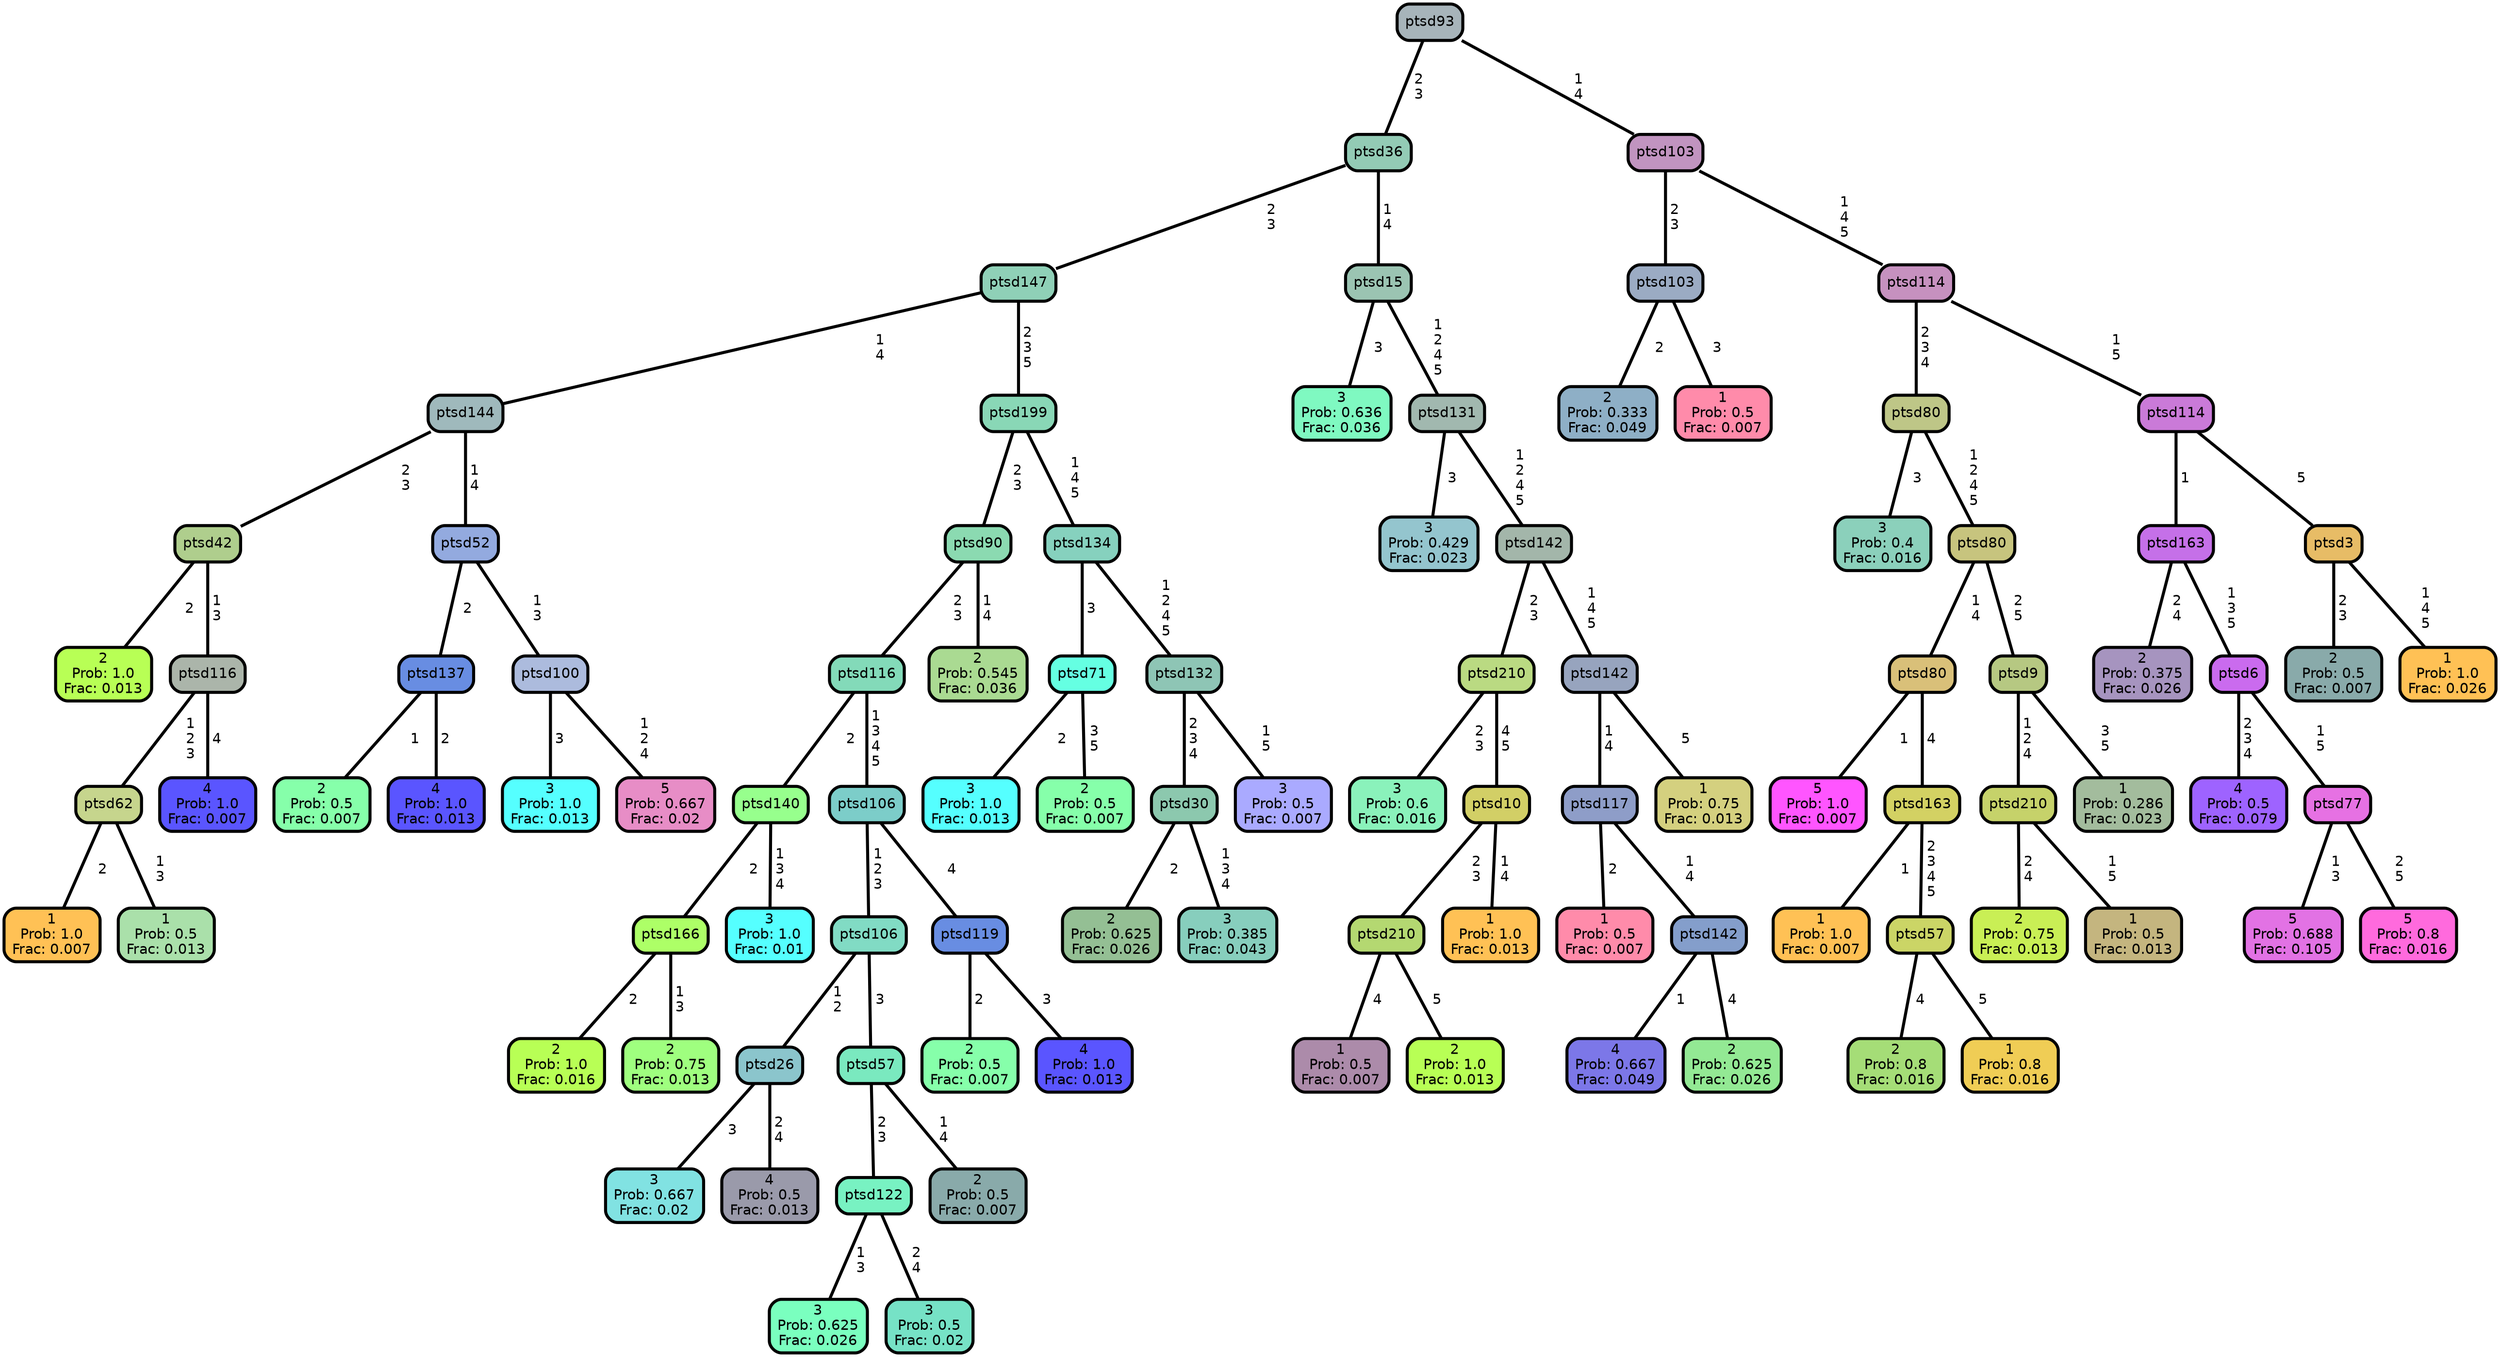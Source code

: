 graph Tree {
node [shape=box, style="filled, rounded",color="black",penwidth="3",fontcolor="black",                 fontname=helvetica] ;
graph [ranksep="0 equally", splines=straight,                 bgcolor=transparent, dpi=200] ;
edge [fontname=helvetica, color=black] ;
0 [label="2
Prob: 1.0
Frac: 0.013", fillcolor="#b8ff55"] ;
1 [label="ptsd42", fillcolor="#afce8d"] ;
2 [label="1
Prob: 1.0
Frac: 0.007", fillcolor="#ffc155"] ;
3 [label="ptsd62", fillcolor="#c6d58d"] ;
4 [label="1
Prob: 0.5
Frac: 0.013", fillcolor="#aae0aa"] ;
5 [label="ptsd116", fillcolor="#abb5aa"] ;
6 [label="4
Prob: 1.0
Frac: 0.007", fillcolor="#5a55ff"] ;
7 [label="ptsd144", fillcolor="#9fb9bc"] ;
8 [label="2
Prob: 0.5
Frac: 0.007", fillcolor="#86ffaa"] ;
9 [label="ptsd137", fillcolor="#688de2"] ;
10 [label="4
Prob: 1.0
Frac: 0.013", fillcolor="#5a55ff"] ;
11 [label="ptsd52", fillcolor="#93aadf"] ;
12 [label="3
Prob: 1.0
Frac: 0.013", fillcolor="#55ffff"] ;
13 [label="ptsd100", fillcolor="#acbbdd"] ;
14 [label="5
Prob: 0.667
Frac: 0.02", fillcolor="#e78dc6"] ;
15 [label="ptsd147", fillcolor="#8fd0b7"] ;
16 [label="2
Prob: 1.0
Frac: 0.016", fillcolor="#b8ff55"] ;
17 [label="ptsd166", fillcolor="#adff67"] ;
18 [label="2
Prob: 0.75
Frac: 0.013", fillcolor="#9fff7f"] ;
19 [label="ptsd140", fillcolor="#97ff8d"] ;
20 [label="3
Prob: 1.0
Frac: 0.01", fillcolor="#55ffff"] ;
21 [label="ptsd116", fillcolor="#83dab9"] ;
22 [label="3
Prob: 0.667
Frac: 0.02", fillcolor="#81e2e2"] ;
23 [label="ptsd26", fillcolor="#8bc5cc"] ;
24 [label="4
Prob: 0.5
Frac: 0.013", fillcolor="#9a9aaa"] ;
25 [label="ptsd106", fillcolor="#81dbc4"] ;
26 [label="3
Prob: 0.625
Frac: 0.026", fillcolor="#7affbf"] ;
27 [label="ptsd122", fillcolor="#78f2c2"] ;
28 [label="3
Prob: 0.5
Frac: 0.02", fillcolor="#76e2c6"] ;
29 [label="ptsd57", fillcolor="#7ae9bf"] ;
30 [label="2
Prob: 0.5
Frac: 0.007", fillcolor="#89aaaa"] ;
31 [label="ptsd106", fillcolor="#7ccdc9"] ;
32 [label="2
Prob: 0.5
Frac: 0.007", fillcolor="#86ffaa"] ;
33 [label="ptsd119", fillcolor="#688de2"] ;
34 [label="4
Prob: 1.0
Frac: 0.013", fillcolor="#5a55ff"] ;
35 [label="ptsd90", fillcolor="#8bdab1"] ;
36 [label="2
Prob: 0.545
Frac: 0.036", fillcolor="#aada92"] ;
37 [label="ptsd199", fillcolor="#89d7b6"] ;
38 [label="3
Prob: 1.0
Frac: 0.013", fillcolor="#55ffff"] ;
39 [label="ptsd71", fillcolor="#65ffe2"] ;
40 [label="2
Prob: 0.5
Frac: 0.007", fillcolor="#86ffaa"] ;
41 [label="ptsd134", fillcolor="#86d1be"] ;
42 [label="2
Prob: 0.625
Frac: 0.026", fillcolor="#94bf94"] ;
43 [label="ptsd30", fillcolor="#8cc8ae"] ;
44 [label="3
Prob: 0.385
Frac: 0.043", fillcolor="#87cebd"] ;
45 [label="ptsd132", fillcolor="#8ec5b5"] ;
46 [label="3
Prob: 0.5
Frac: 0.007", fillcolor="#aaaaff"] ;
47 [label="ptsd36", fillcolor="#93cbb5"] ;
48 [label="3
Prob: 0.636
Frac: 0.036", fillcolor="#7ff9c1"] ;
49 [label="ptsd15", fillcolor="#9bc4b2"] ;
50 [label="3
Prob: 0.429
Frac: 0.023", fillcolor="#94c5ce"] ;
51 [label="ptsd131", fillcolor="#a1b8af"] ;
52 [label="3
Prob: 0.6
Frac: 0.016", fillcolor="#8af2bb"] ;
53 [label="ptsd210", fillcolor="#bada82"] ;
54 [label="1
Prob: 0.5
Frac: 0.007", fillcolor="#ac8baa"] ;
55 [label="ptsd210", fillcolor="#b4d871"] ;
56 [label="2
Prob: 1.0
Frac: 0.013", fillcolor="#b8ff55"] ;
57 [label="ptsd10", fillcolor="#d2cf66"] ;
58 [label="1
Prob: 1.0
Frac: 0.013", fillcolor="#ffc155"] ;
59 [label="ptsd142", fillcolor="#a3b6aa"] ;
60 [label="1
Prob: 0.5
Frac: 0.007", fillcolor="#ff8baa"] ;
61 [label="ptsd117", fillcolor="#8e9dc8"] ;
62 [label="4
Prob: 0.667
Frac: 0.049", fillcolor="#7c77e8"] ;
63 [label="ptsd142", fillcolor="#849ecb"] ;
64 [label="2
Prob: 0.625
Frac: 0.026", fillcolor="#93e994"] ;
65 [label="ptsd142", fillcolor="#97a4be"] ;
66 [label="1
Prob: 0.75
Frac: 0.013", fillcolor="#d4d07f"] ;
67 [label="ptsd93", fillcolor="#a7b4ba"] ;
68 [label="2
Prob: 0.333
Frac: 0.049", fillcolor="#8eafc6"] ;
69 [label="ptsd103", fillcolor="#9babc3"] ;
70 [label="1
Prob: 0.5
Frac: 0.007", fillcolor="#ff8baa"] ;
71 [label="ptsd103", fillcolor="#c194c0"] ;
72 [label="3
Prob: 0.4
Frac: 0.016", fillcolor="#8bd0bb"] ;
73 [label="ptsd80", fillcolor="#bec687"] ;
74 [label="5
Prob: 1.0
Frac: 0.007", fillcolor="#ff55ff"] ;
75 [label="ptsd80", fillcolor="#d9c079"] ;
76 [label="1
Prob: 1.0
Frac: 0.007", fillcolor="#ffc155"] ;
77 [label="ptsd163", fillcolor="#d3d163"] ;
78 [label="2
Prob: 0.8
Frac: 0.016", fillcolor="#a5dd77"] ;
79 [label="ptsd57", fillcolor="#cbd566"] ;
80 [label="1
Prob: 0.8
Frac: 0.016", fillcolor="#f0cd55"] ;
81 [label="ptsd80", fillcolor="#c7c47e"] ;
82 [label="2
Prob: 0.75
Frac: 0.013", fillcolor="#c9ef55"] ;
83 [label="ptsd210", fillcolor="#c6d26a"] ;
84 [label="1
Prob: 0.5
Frac: 0.013", fillcolor="#c4b57f"] ;
85 [label="ptsd9", fillcolor="#b6c882"] ;
86 [label="1
Prob: 0.286
Frac: 0.023", fillcolor="#a3bc9d"] ;
87 [label="ptsd114", fillcolor="#c691bf"] ;
88 [label="2
Prob: 0.375
Frac: 0.026", fillcolor="#a694bf"] ;
89 [label="ptsd163", fillcolor="#c570e8"] ;
90 [label="4
Prob: 0.5
Frac: 0.079", fillcolor="#9e63ff"] ;
91 [label="ptsd6", fillcolor="#ca6bee"] ;
92 [label="5
Prob: 0.688
Frac: 0.105", fillcolor="#e272e4"] ;
93 [label="ptsd77", fillcolor="#e671e3"] ;
94 [label="5
Prob: 0.8
Frac: 0.016", fillcolor="#ff6add"] ;
95 [label="ptsd114", fillcolor="#ca7ad8"] ;
96 [label="2
Prob: 0.5
Frac: 0.007", fillcolor="#89aaaa"] ;
97 [label="ptsd3", fillcolor="#e7bc66"] ;
98 [label="1
Prob: 1.0
Frac: 0.026", fillcolor="#ffc155"] ;
1 -- 0 [label=" 2",penwidth=3] ;
1 -- 5 [label=" 1\n 3",penwidth=3] ;
3 -- 2 [label=" 2",penwidth=3] ;
3 -- 4 [label=" 1\n 3",penwidth=3] ;
5 -- 3 [label=" 1\n 2\n 3",penwidth=3] ;
5 -- 6 [label=" 4",penwidth=3] ;
7 -- 1 [label=" 2\n 3",penwidth=3] ;
7 -- 11 [label=" 1\n 4",penwidth=3] ;
9 -- 8 [label=" 1",penwidth=3] ;
9 -- 10 [label=" 2",penwidth=3] ;
11 -- 9 [label=" 2",penwidth=3] ;
11 -- 13 [label=" 1\n 3",penwidth=3] ;
13 -- 12 [label=" 3",penwidth=3] ;
13 -- 14 [label=" 1\n 2\n 4",penwidth=3] ;
15 -- 7 [label=" 1\n 4",penwidth=3] ;
15 -- 37 [label=" 2\n 3\n 5",penwidth=3] ;
17 -- 16 [label=" 2",penwidth=3] ;
17 -- 18 [label=" 1\n 3",penwidth=3] ;
19 -- 17 [label=" 2",penwidth=3] ;
19 -- 20 [label=" 1\n 3\n 4",penwidth=3] ;
21 -- 19 [label=" 2",penwidth=3] ;
21 -- 31 [label=" 1\n 3\n 4\n 5",penwidth=3] ;
23 -- 22 [label=" 3",penwidth=3] ;
23 -- 24 [label=" 2\n 4",penwidth=3] ;
25 -- 23 [label=" 1\n 2",penwidth=3] ;
25 -- 29 [label=" 3",penwidth=3] ;
27 -- 26 [label=" 1\n 3",penwidth=3] ;
27 -- 28 [label=" 2\n 4",penwidth=3] ;
29 -- 27 [label=" 2\n 3",penwidth=3] ;
29 -- 30 [label=" 1\n 4",penwidth=3] ;
31 -- 25 [label=" 1\n 2\n 3",penwidth=3] ;
31 -- 33 [label=" 4",penwidth=3] ;
33 -- 32 [label=" 2",penwidth=3] ;
33 -- 34 [label=" 3",penwidth=3] ;
35 -- 21 [label=" 2\n 3",penwidth=3] ;
35 -- 36 [label=" 1\n 4",penwidth=3] ;
37 -- 35 [label=" 2\n 3",penwidth=3] ;
37 -- 41 [label=" 1\n 4\n 5",penwidth=3] ;
39 -- 38 [label=" 2",penwidth=3] ;
39 -- 40 [label=" 3\n 5",penwidth=3] ;
41 -- 39 [label=" 3",penwidth=3] ;
41 -- 45 [label=" 1\n 2\n 4\n 5",penwidth=3] ;
43 -- 42 [label=" 2",penwidth=3] ;
43 -- 44 [label=" 1\n 3\n 4",penwidth=3] ;
45 -- 43 [label=" 2\n 3\n 4",penwidth=3] ;
45 -- 46 [label=" 1\n 5",penwidth=3] ;
47 -- 15 [label=" 2\n 3",penwidth=3] ;
47 -- 49 [label=" 1\n 4",penwidth=3] ;
49 -- 48 [label=" 3",penwidth=3] ;
49 -- 51 [label=" 1\n 2\n 4\n 5",penwidth=3] ;
51 -- 50 [label=" 3",penwidth=3] ;
51 -- 59 [label=" 1\n 2\n 4\n 5",penwidth=3] ;
53 -- 52 [label=" 2\n 3",penwidth=3] ;
53 -- 57 [label=" 4\n 5",penwidth=3] ;
55 -- 54 [label=" 4",penwidth=3] ;
55 -- 56 [label=" 5",penwidth=3] ;
57 -- 55 [label=" 2\n 3",penwidth=3] ;
57 -- 58 [label=" 1\n 4",penwidth=3] ;
59 -- 53 [label=" 2\n 3",penwidth=3] ;
59 -- 65 [label=" 1\n 4\n 5",penwidth=3] ;
61 -- 60 [label=" 2",penwidth=3] ;
61 -- 63 [label=" 1\n 4",penwidth=3] ;
63 -- 62 [label=" 1",penwidth=3] ;
63 -- 64 [label=" 4",penwidth=3] ;
65 -- 61 [label=" 1\n 4",penwidth=3] ;
65 -- 66 [label=" 5",penwidth=3] ;
67 -- 47 [label=" 2\n 3",penwidth=3] ;
67 -- 71 [label=" 1\n 4",penwidth=3] ;
69 -- 68 [label=" 2",penwidth=3] ;
69 -- 70 [label=" 3",penwidth=3] ;
71 -- 69 [label=" 2\n 3",penwidth=3] ;
71 -- 87 [label=" 1\n 4\n 5",penwidth=3] ;
73 -- 72 [label=" 3",penwidth=3] ;
73 -- 81 [label=" 1\n 2\n 4\n 5",penwidth=3] ;
75 -- 74 [label=" 1",penwidth=3] ;
75 -- 77 [label=" 4",penwidth=3] ;
77 -- 76 [label=" 1",penwidth=3] ;
77 -- 79 [label=" 2\n 3\n 4\n 5",penwidth=3] ;
79 -- 78 [label=" 4",penwidth=3] ;
79 -- 80 [label=" 5",penwidth=3] ;
81 -- 75 [label=" 1\n 4",penwidth=3] ;
81 -- 85 [label=" 2\n 5",penwidth=3] ;
83 -- 82 [label=" 2\n 4",penwidth=3] ;
83 -- 84 [label=" 1\n 5",penwidth=3] ;
85 -- 83 [label=" 1\n 2\n 4",penwidth=3] ;
85 -- 86 [label=" 3\n 5",penwidth=3] ;
87 -- 73 [label=" 2\n 3\n 4",penwidth=3] ;
87 -- 95 [label=" 1\n 5",penwidth=3] ;
89 -- 88 [label=" 2\n 4",penwidth=3] ;
89 -- 91 [label=" 1\n 3\n 5",penwidth=3] ;
91 -- 90 [label=" 2\n 3\n 4",penwidth=3] ;
91 -- 93 [label=" 1\n 5",penwidth=3] ;
93 -- 92 [label=" 1\n 3",penwidth=3] ;
93 -- 94 [label=" 2\n 5",penwidth=3] ;
95 -- 89 [label=" 1",penwidth=3] ;
95 -- 97 [label=" 5",penwidth=3] ;
97 -- 96 [label=" 2\n 3",penwidth=3] ;
97 -- 98 [label=" 1\n 4\n 5",penwidth=3] ;
{rank = same;}}